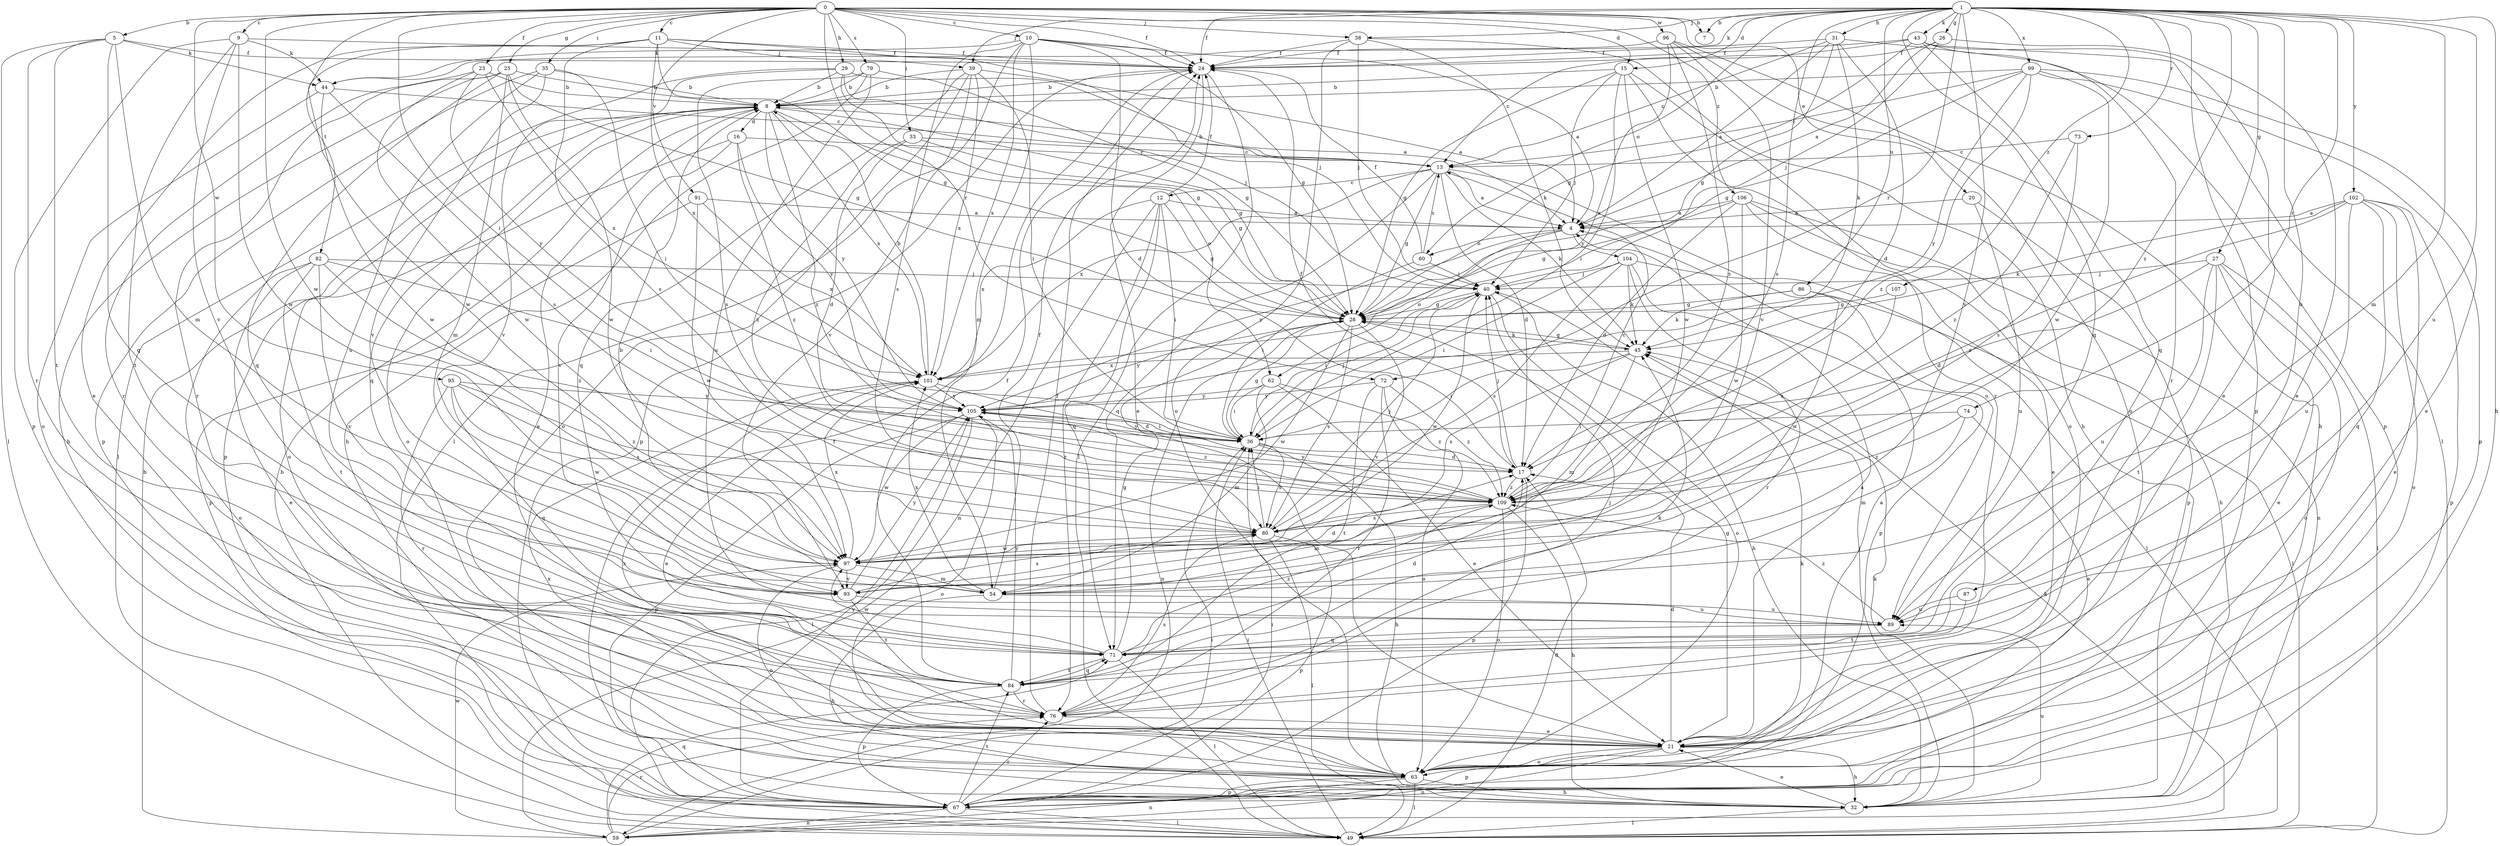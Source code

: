 strict digraph  {
0;
1;
4;
5;
7;
8;
9;
10;
11;
12;
13;
15;
16;
17;
20;
21;
23;
24;
25;
26;
27;
28;
29;
31;
32;
33;
35;
36;
38;
39;
40;
43;
44;
45;
49;
54;
59;
60;
62;
63;
67;
71;
72;
73;
74;
76;
79;
80;
82;
84;
86;
87;
89;
91;
93;
95;
96;
97;
99;
101;
102;
104;
105;
106;
107;
109;
0 -> 5  [label=b];
0 -> 7  [label=b];
0 -> 9  [label=c];
0 -> 10  [label=c];
0 -> 11  [label=c];
0 -> 15  [label=d];
0 -> 20  [label=e];
0 -> 23  [label=f];
0 -> 24  [label=f];
0 -> 25  [label=g];
0 -> 29  [label=h];
0 -> 33  [label=i];
0 -> 35  [label=i];
0 -> 36  [label=i];
0 -> 38  [label=j];
0 -> 72  [label=r];
0 -> 79  [label=s];
0 -> 82  [label=t];
0 -> 91  [label=v];
0 -> 95  [label=w];
0 -> 96  [label=w];
0 -> 97  [label=w];
0 -> 106  [label=z];
1 -> 7  [label=b];
1 -> 15  [label=d];
1 -> 24  [label=f];
1 -> 26  [label=g];
1 -> 27  [label=g];
1 -> 31  [label=h];
1 -> 32  [label=h];
1 -> 38  [label=j];
1 -> 39  [label=j];
1 -> 43  [label=k];
1 -> 44  [label=k];
1 -> 54  [label=m];
1 -> 60  [label=o];
1 -> 67  [label=p];
1 -> 71  [label=q];
1 -> 72  [label=r];
1 -> 73  [label=r];
1 -> 74  [label=r];
1 -> 80  [label=s];
1 -> 86  [label=u];
1 -> 87  [label=u];
1 -> 89  [label=u];
1 -> 93  [label=v];
1 -> 99  [label=x];
1 -> 102  [label=y];
1 -> 107  [label=z];
1 -> 109  [label=z];
4 -> 60  [label=o];
4 -> 62  [label=o];
4 -> 104  [label=y];
4 -> 105  [label=y];
5 -> 24  [label=f];
5 -> 44  [label=k];
5 -> 49  [label=l];
5 -> 54  [label=m];
5 -> 71  [label=q];
5 -> 76  [label=r];
5 -> 84  [label=t];
8 -> 16  [label=d];
8 -> 21  [label=e];
8 -> 28  [label=g];
8 -> 62  [label=o];
8 -> 63  [label=o];
8 -> 67  [label=p];
8 -> 71  [label=q];
8 -> 101  [label=x];
8 -> 105  [label=y];
8 -> 109  [label=z];
9 -> 24  [label=f];
9 -> 44  [label=k];
9 -> 67  [label=p];
9 -> 84  [label=t];
9 -> 93  [label=v];
9 -> 97  [label=w];
10 -> 4  [label=a];
10 -> 17  [label=d];
10 -> 24  [label=f];
10 -> 28  [label=g];
10 -> 44  [label=k];
10 -> 49  [label=l];
10 -> 54  [label=m];
10 -> 80  [label=s];
10 -> 101  [label=x];
11 -> 21  [label=e];
11 -> 24  [label=f];
11 -> 28  [label=g];
11 -> 39  [label=j];
11 -> 40  [label=j];
11 -> 80  [label=s];
11 -> 97  [label=w];
11 -> 101  [label=x];
12 -> 4  [label=a];
12 -> 24  [label=f];
12 -> 28  [label=g];
12 -> 36  [label=i];
12 -> 59  [label=n];
12 -> 71  [label=q];
12 -> 76  [label=r];
12 -> 101  [label=x];
13 -> 4  [label=a];
13 -> 8  [label=b];
13 -> 12  [label=c];
13 -> 17  [label=d];
13 -> 28  [label=g];
13 -> 45  [label=k];
13 -> 71  [label=q];
13 -> 89  [label=u];
13 -> 101  [label=x];
15 -> 8  [label=b];
15 -> 28  [label=g];
15 -> 36  [label=i];
15 -> 40  [label=j];
15 -> 63  [label=o];
15 -> 76  [label=r];
15 -> 97  [label=w];
16 -> 13  [label=c];
16 -> 63  [label=o];
16 -> 93  [label=v];
16 -> 105  [label=y];
16 -> 109  [label=z];
17 -> 24  [label=f];
17 -> 40  [label=j];
17 -> 67  [label=p];
17 -> 109  [label=z];
20 -> 4  [label=a];
20 -> 67  [label=p];
20 -> 89  [label=u];
21 -> 4  [label=a];
21 -> 17  [label=d];
21 -> 28  [label=g];
21 -> 32  [label=h];
21 -> 59  [label=n];
21 -> 63  [label=o];
21 -> 67  [label=p];
21 -> 101  [label=x];
23 -> 8  [label=b];
23 -> 76  [label=r];
23 -> 97  [label=w];
23 -> 101  [label=x];
23 -> 105  [label=y];
24 -> 8  [label=b];
24 -> 21  [label=e];
24 -> 49  [label=l];
24 -> 67  [label=p];
25 -> 8  [label=b];
25 -> 28  [label=g];
25 -> 32  [label=h];
25 -> 54  [label=m];
25 -> 71  [label=q];
25 -> 76  [label=r];
25 -> 97  [label=w];
26 -> 4  [label=a];
26 -> 21  [label=e];
26 -> 24  [label=f];
26 -> 40  [label=j];
27 -> 17  [label=d];
27 -> 21  [label=e];
27 -> 40  [label=j];
27 -> 49  [label=l];
27 -> 63  [label=o];
27 -> 84  [label=t];
27 -> 89  [label=u];
28 -> 45  [label=k];
28 -> 59  [label=n];
28 -> 80  [label=s];
28 -> 93  [label=v];
28 -> 97  [label=w];
28 -> 105  [label=y];
29 -> 4  [label=a];
29 -> 8  [label=b];
29 -> 28  [label=g];
29 -> 40  [label=j];
29 -> 49  [label=l];
29 -> 93  [label=v];
31 -> 4  [label=a];
31 -> 13  [label=c];
31 -> 17  [label=d];
31 -> 24  [label=f];
31 -> 28  [label=g];
31 -> 45  [label=k];
31 -> 76  [label=r];
32 -> 21  [label=e];
32 -> 40  [label=j];
32 -> 45  [label=k];
32 -> 49  [label=l];
32 -> 89  [label=u];
33 -> 13  [label=c];
33 -> 17  [label=d];
33 -> 28  [label=g];
33 -> 109  [label=z];
35 -> 8  [label=b];
35 -> 36  [label=i];
35 -> 67  [label=p];
35 -> 89  [label=u];
35 -> 93  [label=v];
36 -> 17  [label=d];
36 -> 28  [label=g];
36 -> 32  [label=h];
36 -> 40  [label=j];
36 -> 80  [label=s];
36 -> 105  [label=y];
38 -> 24  [label=f];
38 -> 32  [label=h];
38 -> 40  [label=j];
38 -> 45  [label=k];
38 -> 63  [label=o];
39 -> 4  [label=a];
39 -> 8  [label=b];
39 -> 36  [label=i];
39 -> 63  [label=o];
39 -> 71  [label=q];
39 -> 93  [label=v];
39 -> 101  [label=x];
40 -> 28  [label=g];
40 -> 32  [label=h];
40 -> 36  [label=i];
40 -> 63  [label=o];
40 -> 97  [label=w];
43 -> 13  [label=c];
43 -> 21  [label=e];
43 -> 24  [label=f];
43 -> 28  [label=g];
43 -> 49  [label=l];
43 -> 67  [label=p];
43 -> 71  [label=q];
44 -> 13  [label=c];
44 -> 63  [label=o];
44 -> 80  [label=s];
44 -> 97  [label=w];
45 -> 28  [label=g];
45 -> 36  [label=i];
45 -> 54  [label=m];
45 -> 80  [label=s];
45 -> 101  [label=x];
49 -> 8  [label=b];
49 -> 17  [label=d];
49 -> 36  [label=i];
49 -> 45  [label=k];
54 -> 8  [label=b];
54 -> 24  [label=f];
54 -> 32  [label=h];
54 -> 89  [label=u];
54 -> 101  [label=x];
59 -> 8  [label=b];
59 -> 36  [label=i];
59 -> 71  [label=q];
59 -> 76  [label=r];
59 -> 97  [label=w];
60 -> 13  [label=c];
60 -> 24  [label=f];
60 -> 36  [label=i];
60 -> 40  [label=j];
62 -> 21  [label=e];
62 -> 36  [label=i];
62 -> 54  [label=m];
62 -> 105  [label=y];
62 -> 109  [label=z];
63 -> 4  [label=a];
63 -> 32  [label=h];
63 -> 45  [label=k];
63 -> 49  [label=l];
63 -> 59  [label=n];
63 -> 67  [label=p];
63 -> 101  [label=x];
67 -> 24  [label=f];
67 -> 36  [label=i];
67 -> 49  [label=l];
67 -> 59  [label=n];
67 -> 76  [label=r];
67 -> 84  [label=t];
67 -> 105  [label=y];
71 -> 17  [label=d];
71 -> 28  [label=g];
71 -> 49  [label=l];
71 -> 84  [label=t];
71 -> 97  [label=w];
71 -> 109  [label=z];
72 -> 63  [label=o];
72 -> 76  [label=r];
72 -> 84  [label=t];
72 -> 105  [label=y];
72 -> 109  [label=z];
73 -> 13  [label=c];
73 -> 80  [label=s];
73 -> 109  [label=z];
74 -> 21  [label=e];
74 -> 36  [label=i];
74 -> 54  [label=m];
74 -> 109  [label=z];
76 -> 21  [label=e];
76 -> 24  [label=f];
76 -> 40  [label=j];
76 -> 80  [label=s];
79 -> 8  [label=b];
79 -> 28  [label=g];
79 -> 32  [label=h];
79 -> 80  [label=s];
79 -> 89  [label=u];
80 -> 36  [label=i];
80 -> 40  [label=j];
80 -> 49  [label=l];
80 -> 67  [label=p];
80 -> 97  [label=w];
82 -> 21  [label=e];
82 -> 36  [label=i];
82 -> 40  [label=j];
82 -> 63  [label=o];
82 -> 84  [label=t];
82 -> 93  [label=v];
82 -> 109  [label=z];
84 -> 24  [label=f];
84 -> 45  [label=k];
84 -> 67  [label=p];
84 -> 71  [label=q];
84 -> 76  [label=r];
84 -> 105  [label=y];
86 -> 28  [label=g];
86 -> 45  [label=k];
86 -> 49  [label=l];
86 -> 97  [label=w];
87 -> 84  [label=t];
87 -> 89  [label=u];
89 -> 71  [label=q];
89 -> 109  [label=z];
91 -> 4  [label=a];
91 -> 67  [label=p];
91 -> 97  [label=w];
91 -> 101  [label=x];
93 -> 17  [label=d];
93 -> 80  [label=s];
93 -> 84  [label=t];
93 -> 89  [label=u];
93 -> 105  [label=y];
95 -> 71  [label=q];
95 -> 76  [label=r];
95 -> 80  [label=s];
95 -> 97  [label=w];
95 -> 105  [label=y];
95 -> 109  [label=z];
96 -> 24  [label=f];
96 -> 32  [label=h];
96 -> 63  [label=o];
96 -> 93  [label=v];
96 -> 101  [label=x];
96 -> 109  [label=z];
97 -> 54  [label=m];
97 -> 63  [label=o];
97 -> 93  [label=v];
97 -> 101  [label=x];
99 -> 8  [label=b];
99 -> 13  [label=c];
99 -> 21  [label=e];
99 -> 28  [label=g];
99 -> 67  [label=p];
99 -> 97  [label=w];
99 -> 105  [label=y];
99 -> 109  [label=z];
101 -> 8  [label=b];
101 -> 17  [label=d];
101 -> 21  [label=e];
101 -> 105  [label=y];
102 -> 4  [label=a];
102 -> 21  [label=e];
102 -> 45  [label=k];
102 -> 63  [label=o];
102 -> 67  [label=p];
102 -> 71  [label=q];
102 -> 89  [label=u];
102 -> 109  [label=z];
104 -> 36  [label=i];
104 -> 40  [label=j];
104 -> 45  [label=k];
104 -> 49  [label=l];
104 -> 67  [label=p];
104 -> 76  [label=r];
104 -> 80  [label=s];
105 -> 36  [label=i];
105 -> 49  [label=l];
105 -> 63  [label=o];
105 -> 67  [label=p];
105 -> 97  [label=w];
105 -> 109  [label=z];
106 -> 4  [label=a];
106 -> 17  [label=d];
106 -> 21  [label=e];
106 -> 28  [label=g];
106 -> 32  [label=h];
106 -> 59  [label=n];
106 -> 97  [label=w];
107 -> 28  [label=g];
107 -> 109  [label=z];
109 -> 13  [label=c];
109 -> 32  [label=h];
109 -> 54  [label=m];
109 -> 63  [label=o];
109 -> 80  [label=s];
109 -> 105  [label=y];
}
